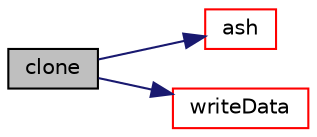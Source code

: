 digraph "clone"
{
  bgcolor="transparent";
  edge [fontname="Helvetica",fontsize="10",labelfontname="Helvetica",labelfontsize="10"];
  node [fontname="Helvetica",fontsize="10",shape=record];
  rankdir="LR";
  Node15 [label="clone",height=0.2,width=0.4,color="black", fillcolor="grey75", style="filled", fontcolor="black"];
  Node15 -> Node16 [color="midnightblue",fontsize="10",style="solid",fontname="Helvetica"];
  Node16 [label="ash",height=0.2,width=0.4,color="red",URL="$a31309.html#a1c4bd2733a6a743a82e08f00766e1dcb",tooltip="Construct null. "];
  Node15 -> Node19 [color="midnightblue",fontsize="10",style="solid",fontname="Helvetica"];
  Node19 [label="writeData",height=0.2,width=0.4,color="red",URL="$a31309.html#a4a9a5e81ef203c89a365d47f0acc39b9",tooltip="Write the function coefficients. "];
}
